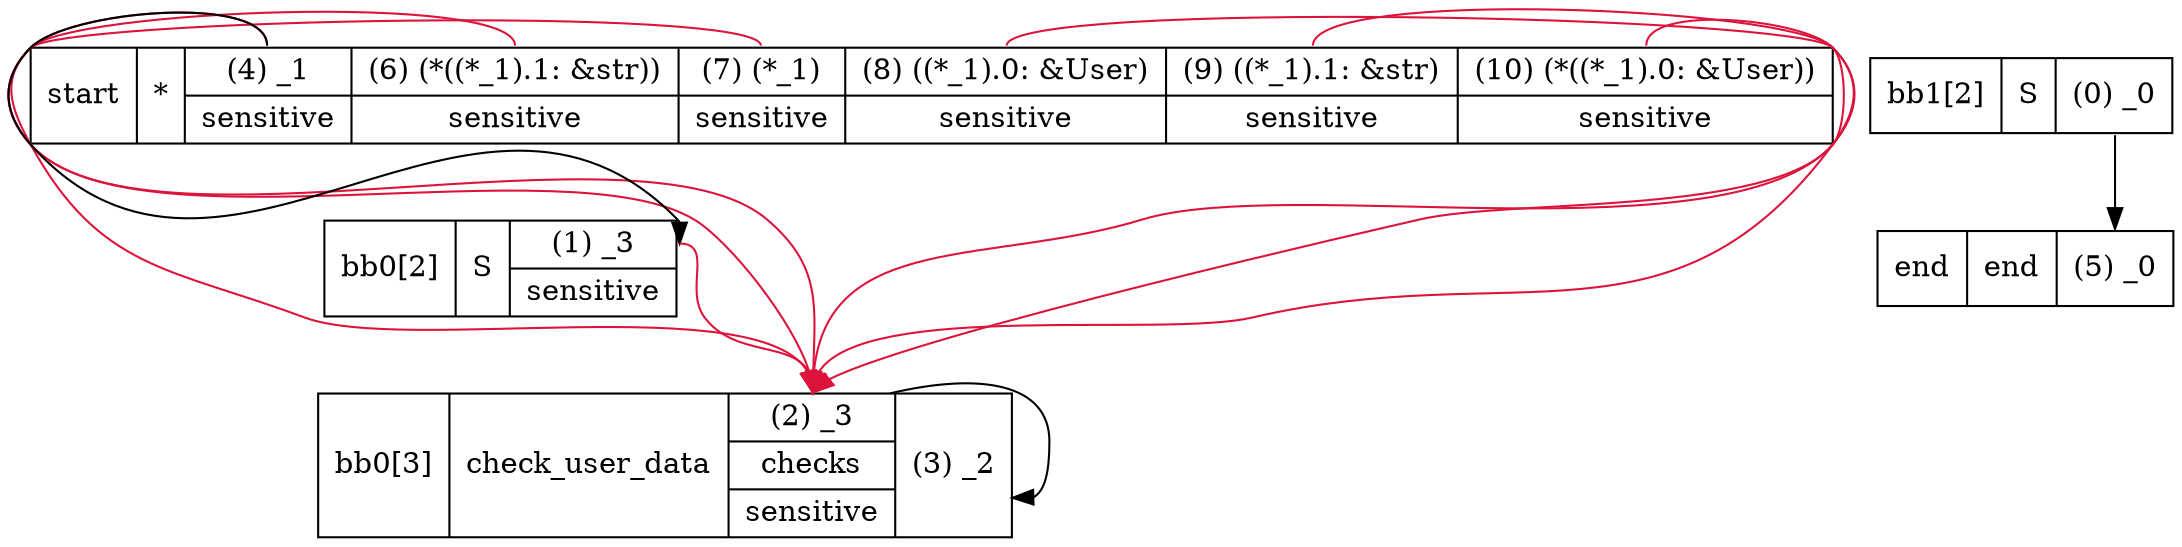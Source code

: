 digraph g {
    n4487985472[label="start|*|{<p4> (4) _1| sensitive}|{<p6> (6) (*((*_1).1: &str))| sensitive}|{<p7> (7) (*_1)| sensitive}|{<p8> (8) ((*_1).0: &User)| sensitive}|{<p9> (9) ((*_1).1: &str)| sensitive}|{<p10> (10) (*((*_1).0: &User))| sensitive}"][shape="record"];
    n4487993328[label="end|end|<p5> (5) _0"][shape="record"];
    n4487987168[label="bb0[3]|check_user_data|{<p2> (2) _3| checks| sensitive}|<p3> (3) _2"][shape="record"];
    n4821380928[label="bb0[2]|S|{<p1> (1) _3| sensitive}"][shape="record"];
    n4487990176[label="bb1[2]|S|<p0> (0) _0"][shape="record"];
    n4487985472:p4 -> n4487987168:p2[label=""][color="crimson"];
    n4487987168:p2 -> n4487987168:p3[label=""];
    n4487990176:p0 -> n4487993328:p5[label=""];
    n4487985472:p6 -> n4487987168:p2[label=""][color="crimson"];
    n4487985472:p7 -> n4487987168:p2[label=""][color="crimson"];
    n4487985472:p4 -> n4821380928:p1[label=""];
    n4487985472:p8 -> n4487987168:p2[label=""][color="crimson"];
    n4487985472:p9 -> n4487987168:p2[label=""][color="crimson"];
    n4487985472:p10 -> n4487987168:p2[label=""][color="crimson"];
    n4821380928:p1 -> n4487987168:p2[label=""][color="crimson"];
}
